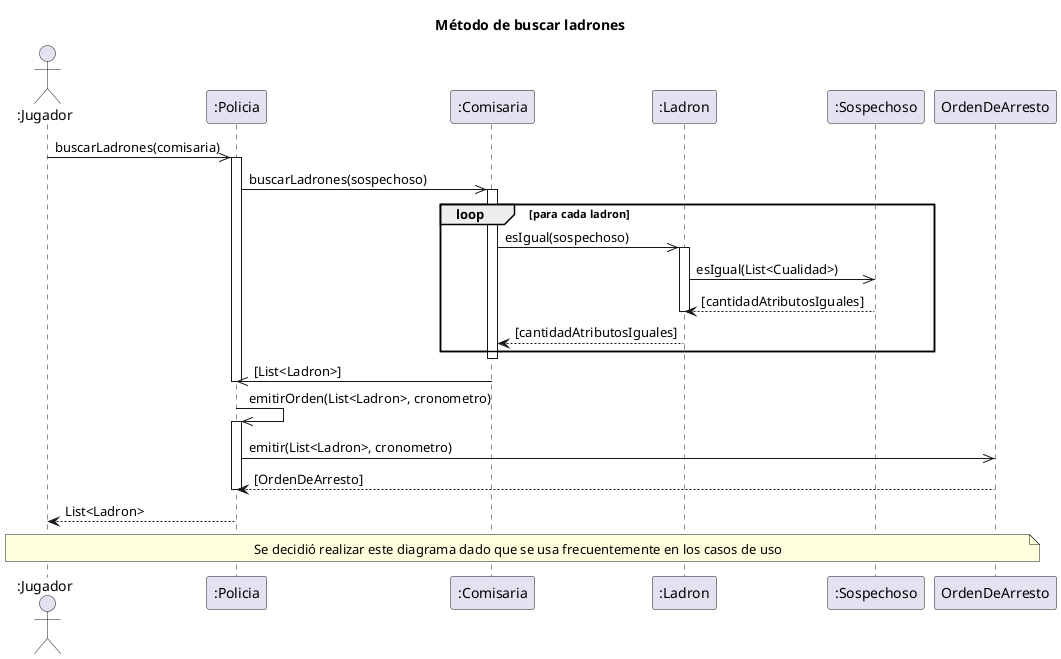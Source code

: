 @startuml
title Método de buscar ladrones
actor ":Jugador" as AlgoThief

participant ":Policia" as Policia
participant ":Comisaria" as Comisaria
participant ":Ladron" as Ladron
participant ":Sospechoso" as Sospechoso
participant "OrdenDeArresto" as Orden
AlgoThief ->> Policia : buscarLadrones(comisaria)
activate Policia
    Policia ->> Comisaria : buscarLadrones(sospechoso)
    activate Comisaria
        loop para cada ladron
            Comisaria ->> Ladron : esIgual(sospechoso)
            activate Ladron
                Ladron ->> Sospechoso : esIgual(List<Cualidad>)
                Sospechoso --> Ladron : [cantidadAtributosIguales]
            deactivate Ladron
            Ladron --> Comisaria : [cantidadAtributosIguales]
        end
    deactivate Comisaria
    Comisaria ->> Policia : [List<Ladron>]
deactivate Policia
    Policia ->> Policia : emitirOrden(List<Ladron>, cronometro)
activate Policia
    Policia ->> Orden : emitir(List<Ladron>, cronometro)
    Orden --> Policia : [OrdenDeArresto]
deactivate Policia
Policia --> AlgoThief : List<Ladron>
note across: Se decidió realizar este diagrama dado que se usa frecuentemente en los casos de uso
@enduml
